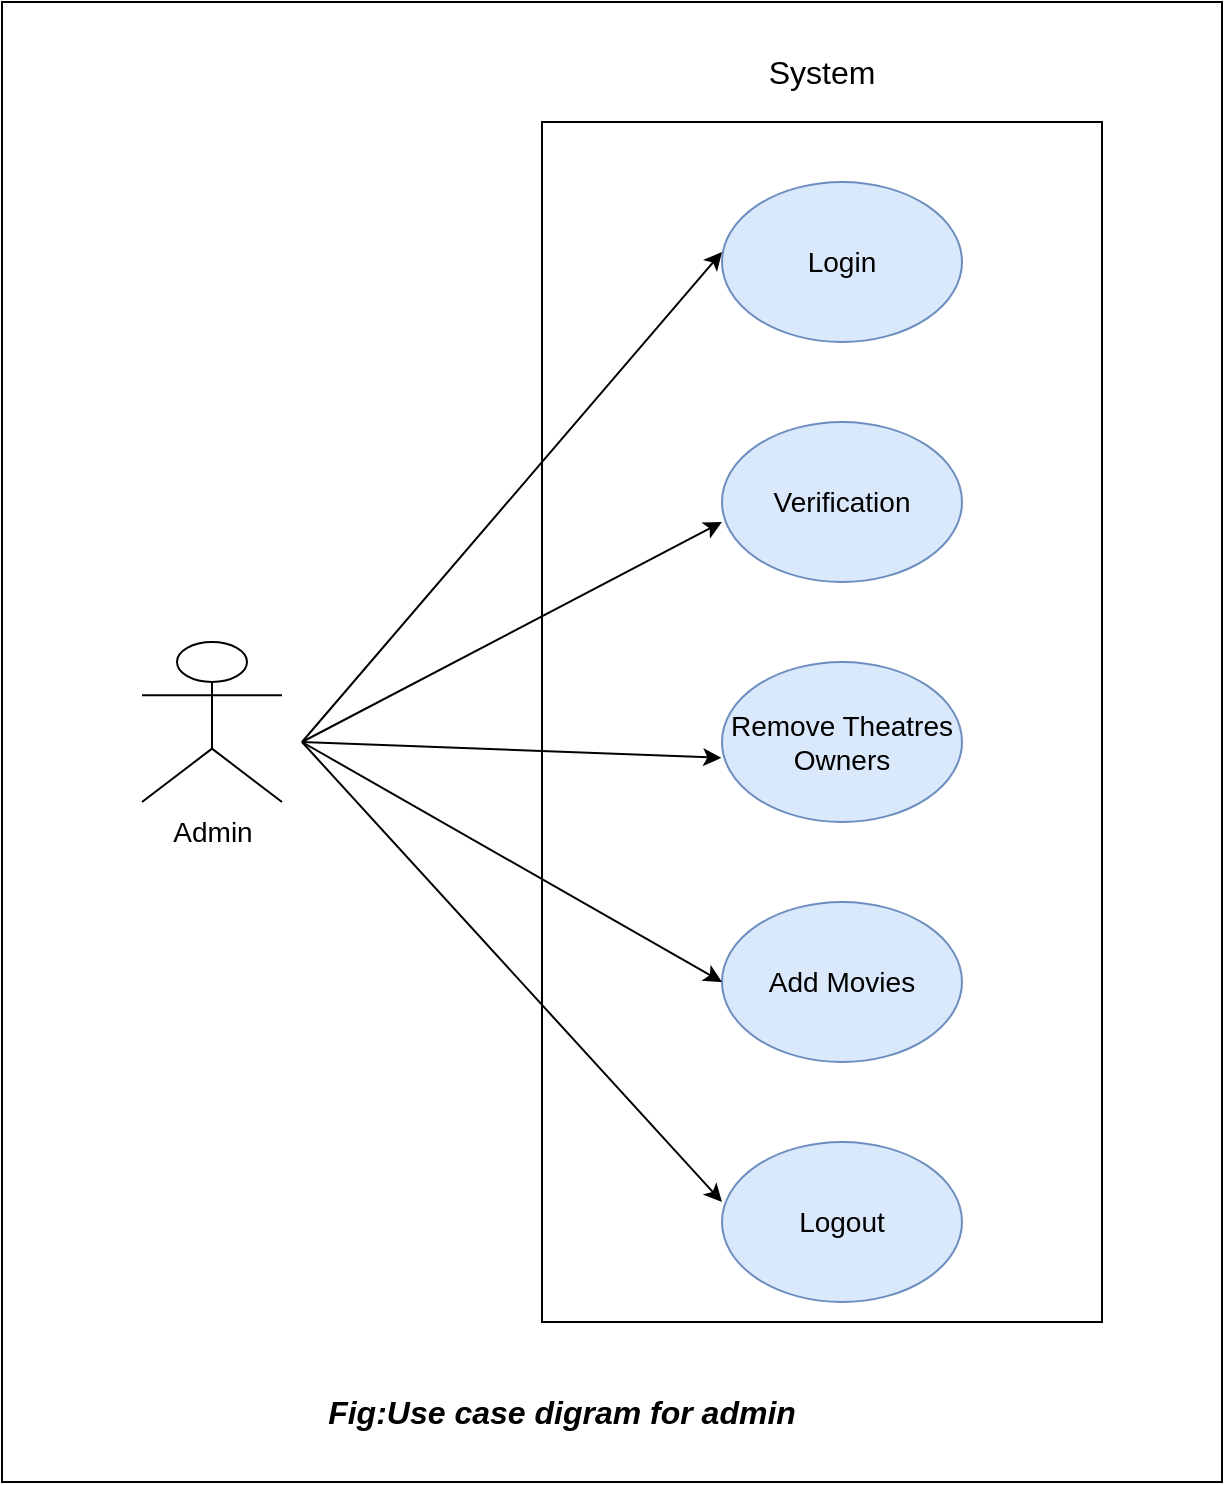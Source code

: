 <mxfile version="13.9.9" type="device" pages="3"><diagram id="T6O5VBaB5_VRcG1IR_yJ" name="Page-2"><mxGraphModel dx="1217" dy="706" grid="1" gridSize="10" guides="1" tooltips="1" connect="1" arrows="1" fold="1" page="1" pageScale="1" pageWidth="850" pageHeight="1100" math="0" shadow="0"><root><mxCell id="0"/><mxCell id="1" parent="0"/><mxCell id="jTr0WdijSv4wEJz6dlKZ-4" value="&lt;font style=&quot;font-size: 14px;&quot;&gt;Admin&lt;/font&gt;" style="shape=umlActor;verticalLabelPosition=bottom;verticalAlign=top;html=1;outlineConnect=0;" parent="1" vertex="1"><mxGeometry x="280" y="390" width="70" height="80" as="geometry"/></mxCell><mxCell id="jTr0WdijSv4wEJz6dlKZ-5" value="&lt;font style=&quot;font-size: 14px;&quot;&gt;Logout&lt;/font&gt;" style="ellipse;whiteSpace=wrap;html=1;fillColor=#dae8fc;strokeColor=#6c8ebf;" parent="1" vertex="1"><mxGeometry x="570" y="640" width="120" height="80" as="geometry"/></mxCell><mxCell id="jTr0WdijSv4wEJz6dlKZ-6" value="&lt;font style=&quot;font-size: 14px;&quot;&gt;Login&lt;/font&gt;" style="ellipse;whiteSpace=wrap;html=1;fillColor=#dae8fc;strokeColor=#6c8ebf;" parent="1" vertex="1"><mxGeometry x="570" y="160" width="120" height="80" as="geometry"/></mxCell><object label="&lt;font style=&quot;font-size: 14px;&quot;&gt;Verification&lt;/font&gt;" id="jTr0WdijSv4wEJz6dlKZ-7"><mxCell style="ellipse;whiteSpace=wrap;html=1;fillColor=#dae8fc;strokeColor=#6c8ebf;" parent="1" vertex="1"><mxGeometry x="570" y="280" width="120" height="80" as="geometry"/></mxCell></object><mxCell id="jTr0WdijSv4wEJz6dlKZ-8" value="&lt;font style=&quot;font-size: 14px&quot;&gt;Remove Theatres&lt;br&gt;Owners&lt;br&gt;&lt;/font&gt;" style="ellipse;whiteSpace=wrap;html=1;fillColor=#dae8fc;strokeColor=#6c8ebf;" parent="1" vertex="1"><mxGeometry x="570" y="400" width="120" height="80" as="geometry"/></mxCell><mxCell id="jTr0WdijSv4wEJz6dlKZ-10" value="&lt;font style=&quot;font-size: 14px&quot;&gt;Add Movies&lt;/font&gt;" style="ellipse;whiteSpace=wrap;html=1;fillColor=#dae8fc;strokeColor=#6c8ebf;" parent="1" vertex="1"><mxGeometry x="570" y="520" width="120" height="80" as="geometry"/></mxCell><mxCell id="jTr0WdijSv4wEJz6dlKZ-14" value="" style="endArrow=classic;html=1;rounded=0;fontSize=14;" parent="1" edge="1"><mxGeometry width="50" height="50" relative="1" as="geometry"><mxPoint x="360" y="440" as="sourcePoint"/><mxPoint x="570" y="195" as="targetPoint"/></mxGeometry></mxCell><mxCell id="jTr0WdijSv4wEJz6dlKZ-15" value="" style="endArrow=classic;html=1;rounded=0;fontSize=14;entryX=0;entryY=0.625;entryDx=0;entryDy=0;entryPerimeter=0;" parent="1" target="jTr0WdijSv4wEJz6dlKZ-7" edge="1"><mxGeometry width="50" height="50" relative="1" as="geometry"><mxPoint x="360" y="440" as="sourcePoint"/><mxPoint x="570" y="326" as="targetPoint"/></mxGeometry></mxCell><mxCell id="jTr0WdijSv4wEJz6dlKZ-17" value="" style="endArrow=classic;html=1;rounded=0;fontSize=14;entryX=-0.003;entryY=0.599;entryDx=0;entryDy=0;entryPerimeter=0;" parent="1" target="jTr0WdijSv4wEJz6dlKZ-8" edge="1"><mxGeometry width="50" height="50" relative="1" as="geometry"><mxPoint x="360" y="440" as="sourcePoint"/><mxPoint x="560" y="440" as="targetPoint"/></mxGeometry></mxCell><mxCell id="jTr0WdijSv4wEJz6dlKZ-18" value="" style="endArrow=classic;html=1;rounded=0;fontSize=14;entryX=0;entryY=0.5;entryDx=0;entryDy=0;" parent="1" target="jTr0WdijSv4wEJz6dlKZ-10" edge="1"><mxGeometry width="50" height="50" relative="1" as="geometry"><mxPoint x="360" y="440" as="sourcePoint"/><mxPoint x="570" y="560" as="targetPoint"/></mxGeometry></mxCell><mxCell id="jTr0WdijSv4wEJz6dlKZ-19" value="" style="endArrow=classic;html=1;rounded=0;fontSize=14;entryX=0;entryY=0.375;entryDx=0;entryDy=0;entryPerimeter=0;" parent="1" target="jTr0WdijSv4wEJz6dlKZ-5" edge="1"><mxGeometry width="50" height="50" relative="1" as="geometry"><mxPoint x="360" y="440" as="sourcePoint"/><mxPoint x="480" y="440" as="targetPoint"/></mxGeometry></mxCell><mxCell id="jTr0WdijSv4wEJz6dlKZ-22" value="&lt;font style=&quot;font-size: 16px;&quot;&gt;System&lt;/font&gt;" style="text;html=1;strokeColor=none;fillColor=none;align=center;verticalAlign=middle;whiteSpace=wrap;rounded=0;fontSize=14;" parent="1" vertex="1"><mxGeometry x="590" y="90" width="60" height="30" as="geometry"/></mxCell><mxCell id="jTr0WdijSv4wEJz6dlKZ-23" value="&lt;b&gt;&lt;i&gt;Fig:Use case digram for admin&lt;/i&gt;&lt;/b&gt;" style="text;html=1;strokeColor=none;fillColor=none;align=center;verticalAlign=middle;whiteSpace=wrap;rounded=0;fontSize=16;" parent="1" vertex="1"><mxGeometry x="350" y="760" width="280" height="30" as="geometry"/></mxCell><mxCell id="vDjwlmwMHWDgswOzBz1z-1" value="" style="rounded=0;whiteSpace=wrap;html=1;fillColor=none;" parent="1" vertex="1"><mxGeometry x="480" y="130" width="280" height="600" as="geometry"/></mxCell><mxCell id="_nglORO3nix3YS4Szp42-1" value="" style="rounded=0;whiteSpace=wrap;html=1;fillColor=none;" vertex="1" parent="1"><mxGeometry x="210" y="70" width="610" height="740" as="geometry"/></mxCell></root></mxGraphModel></diagram><diagram id="Cq-1XJZ-tQxk6K9GNlRp" name="Page-3"><mxGraphModel dx="2840" dy="1647" grid="1" gridSize="10" guides="1" tooltips="1" connect="1" arrows="1" fold="1" page="1" pageScale="1" pageWidth="850" pageHeight="1100" math="0" shadow="0"><root><mxCell id="0"/><mxCell id="1" parent="0"/><mxCell id="DlKu1T6ZiMNLxvu5pGPE-1" value="&lt;span style=&quot;font-size: 14px;&quot;&gt;Theatre Owner&lt;/span&gt;" style="shape=umlActor;verticalLabelPosition=bottom;verticalAlign=top;html=1;outlineConnect=0;" parent="1" vertex="1"><mxGeometry x="280" y="390" width="70" height="80" as="geometry"/></mxCell><mxCell id="DlKu1T6ZiMNLxvu5pGPE-7" value="" style="endArrow=classic;html=1;rounded=0;fontSize=14;entryX=0.009;entryY=0.694;entryDx=0;entryDy=0;entryPerimeter=0;" parent="1" target="DlKu1T6ZiMNLxvu5pGPE-3" edge="1"><mxGeometry width="50" height="50" relative="1" as="geometry"><mxPoint x="360" y="440" as="sourcePoint"/><mxPoint x="570.0" y="195" as="targetPoint"/></mxGeometry></mxCell><mxCell id="DlKu1T6ZiMNLxvu5pGPE-8" value="" style="endArrow=classic;html=1;rounded=0;fontSize=14;entryX=0;entryY=0.625;entryDx=0;entryDy=0;entryPerimeter=0;" parent="1" target="DlKu1T6ZiMNLxvu5pGPE-4" edge="1"><mxGeometry width="50" height="50" relative="1" as="geometry"><mxPoint x="360" y="440" as="sourcePoint"/><mxPoint x="570" y="326" as="targetPoint"/></mxGeometry></mxCell><mxCell id="DlKu1T6ZiMNLxvu5pGPE-9" value="" style="endArrow=classic;html=1;rounded=0;fontSize=14;entryX=-0.003;entryY=0.599;entryDx=0;entryDy=0;entryPerimeter=0;" parent="1" target="DlKu1T6ZiMNLxvu5pGPE-5" edge="1"><mxGeometry width="50" height="50" relative="1" as="geometry"><mxPoint x="360" y="440" as="sourcePoint"/><mxPoint x="560" y="440" as="targetPoint"/></mxGeometry></mxCell><mxCell id="DlKu1T6ZiMNLxvu5pGPE-10" value="" style="endArrow=classic;html=1;rounded=0;fontSize=14;entryX=-0.011;entryY=0.415;entryDx=0;entryDy=0;entryPerimeter=0;" parent="1" target="DlKu1T6ZiMNLxvu5pGPE-6" edge="1"><mxGeometry width="50" height="50" relative="1" as="geometry"><mxPoint x="360" y="440" as="sourcePoint"/><mxPoint x="570" y="560" as="targetPoint"/></mxGeometry></mxCell><mxCell id="DlKu1T6ZiMNLxvu5pGPE-11" value="" style="endArrow=classic;html=1;rounded=0;fontSize=14;entryX=0;entryY=0.375;entryDx=0;entryDy=0;entryPerimeter=0;" parent="1" target="DlKu1T6ZiMNLxvu5pGPE-2" edge="1"><mxGeometry width="50" height="50" relative="1" as="geometry"><mxPoint x="360" y="440" as="sourcePoint"/><mxPoint x="480" y="440" as="targetPoint"/></mxGeometry></mxCell><mxCell id="DlKu1T6ZiMNLxvu5pGPE-12" value="" style="swimlane;startSize=0;fontSize=14;" parent="1" vertex="1"><mxGeometry x="570" y="70" width="190" height="940" as="geometry"><mxRectangle x="530" y="140" width="50" height="40" as="alternateBounds"/></mxGeometry></mxCell><mxCell id="DlKu1T6ZiMNLxvu5pGPE-17" value="&lt;font style=&quot;font-size: 14px;&quot;&gt;Payment&lt;/font&gt;" style="ellipse;whiteSpace=wrap;html=1;" parent="DlKu1T6ZiMNLxvu5pGPE-12" vertex="1"><mxGeometry x="35" y="490" width="120" height="80" as="geometry"/></mxCell><mxCell id="DlKu1T6ZiMNLxvu5pGPE-18" value="&lt;font style=&quot;font-size: 14px;&quot;&gt;Ticket Generation&lt;/font&gt;" style="ellipse;whiteSpace=wrap;html=1;" parent="DlKu1T6ZiMNLxvu5pGPE-12" vertex="1"><mxGeometry x="35" y="610" width="120" height="80" as="geometry"/></mxCell><object label="&lt;font style=&quot;font-size: 14px;&quot;&gt;Login&lt;/font&gt;" id="DlKu1T6ZiMNLxvu5pGPE-4"><mxCell style="ellipse;whiteSpace=wrap;html=1;" parent="DlKu1T6ZiMNLxvu5pGPE-12" vertex="1"><mxGeometry x="35" y="130" width="120" height="80" as="geometry"/></mxCell></object><mxCell id="DlKu1T6ZiMNLxvu5pGPE-3" value="&lt;span style=&quot;font-size: 14px;&quot;&gt;Registration&lt;/span&gt;" style="ellipse;whiteSpace=wrap;html=1;" parent="DlKu1T6ZiMNLxvu5pGPE-12" vertex="1"><mxGeometry x="35" y="10" width="120" height="80" as="geometry"/></mxCell><mxCell id="DlKu1T6ZiMNLxvu5pGPE-5" value="&lt;span style=&quot;font-size: 14px;&quot;&gt;Add Movies&lt;/span&gt;" style="ellipse;whiteSpace=wrap;html=1;" parent="DlKu1T6ZiMNLxvu5pGPE-12" vertex="1"><mxGeometry x="35" y="250" width="120" height="80" as="geometry"/></mxCell><mxCell id="DlKu1T6ZiMNLxvu5pGPE-6" value="&lt;span style=&quot;font-size: 14px;&quot;&gt;Remove Movies&lt;/span&gt;" style="ellipse;whiteSpace=wrap;html=1;" parent="DlKu1T6ZiMNLxvu5pGPE-12" vertex="1"><mxGeometry x="35" y="370" width="120" height="80" as="geometry"/></mxCell><mxCell id="DlKu1T6ZiMNLxvu5pGPE-2" value="&lt;font style=&quot;font-size: 14px;&quot;&gt;Logout&lt;/font&gt;" style="ellipse;whiteSpace=wrap;html=1;" parent="DlKu1T6ZiMNLxvu5pGPE-12" vertex="1"><mxGeometry x="35" y="850" width="120" height="80" as="geometry"/></mxCell><mxCell id="DlKu1T6ZiMNLxvu5pGPE-16" value="&lt;font style=&quot;font-size: 14px;&quot;&gt;Delete Account&lt;/font&gt;" style="ellipse;whiteSpace=wrap;html=1;" parent="DlKu1T6ZiMNLxvu5pGPE-12" vertex="1"><mxGeometry x="35" y="730" width="120" height="80" as="geometry"/></mxCell><mxCell id="DlKu1T6ZiMNLxvu5pGPE-13" value="&lt;font style=&quot;font-size: 16px;&quot;&gt;System&lt;/font&gt;" style="text;html=1;strokeColor=none;fillColor=none;align=center;verticalAlign=middle;whiteSpace=wrap;rounded=0;fontSize=14;" parent="1" vertex="1"><mxGeometry x="635" y="40" width="60" height="30" as="geometry"/></mxCell><mxCell id="DlKu1T6ZiMNLxvu5pGPE-14" value="&lt;b&gt;&lt;i&gt;Fig:Use case digram for Theatre Owner&lt;/i&gt;&lt;/b&gt;" style="text;html=1;strokeColor=none;fillColor=none;align=center;verticalAlign=middle;whiteSpace=wrap;rounded=0;fontSize=16;" parent="1" vertex="1"><mxGeometry x="380" y="1060" width="330" height="30" as="geometry"/></mxCell><mxCell id="DlKu1T6ZiMNLxvu5pGPE-22" value="" style="endArrow=classic;html=1;rounded=0;fontSize=16;entryX=-0.001;entryY=0.312;entryDx=0;entryDy=0;entryPerimeter=0;" parent="1" target="DlKu1T6ZiMNLxvu5pGPE-18" edge="1"><mxGeometry width="50" height="50" relative="1" as="geometry"><mxPoint x="360" y="440" as="sourcePoint"/><mxPoint x="610" y="660" as="targetPoint"/></mxGeometry></mxCell><mxCell id="DlKu1T6ZiMNLxvu5pGPE-23" value="" style="endArrow=classic;html=1;rounded=0;fontSize=16;entryX=0;entryY=0.5;entryDx=0;entryDy=0;" parent="1" target="DlKu1T6ZiMNLxvu5pGPE-17" edge="1"><mxGeometry width="50" height="50" relative="1" as="geometry"><mxPoint x="360" y="440" as="sourcePoint"/><mxPoint x="400" y="820" as="targetPoint"/></mxGeometry></mxCell><mxCell id="DlKu1T6ZiMNLxvu5pGPE-24" value="" style="endArrow=classic;html=1;rounded=0;fontSize=16;entryX=0;entryY=0.5;entryDx=0;entryDy=0;" parent="1" target="DlKu1T6ZiMNLxvu5pGPE-16" edge="1"><mxGeometry width="50" height="50" relative="1" as="geometry"><mxPoint x="360" y="440" as="sourcePoint"/><mxPoint x="610" y="660" as="targetPoint"/></mxGeometry></mxCell></root></mxGraphModel></diagram><diagram id="rsgshiSQt6IkaqNKT5FY" name="Page-4"><mxGraphModel dx="1217" dy="1806" grid="1" gridSize="10" guides="1" tooltips="1" connect="1" arrows="1" fold="1" page="1" pageScale="1" pageWidth="850" pageHeight="1100" math="0" shadow="0"><root><mxCell id="0"/><mxCell id="1" parent="0"/><mxCell id="-PxXVG0_TjfF88y8wqhj-1" value="&lt;span style=&quot;font-size: 14px;&quot;&gt;Customer&lt;/span&gt;" style="shape=umlActor;verticalLabelPosition=bottom;verticalAlign=top;html=1;outlineConnect=0;" parent="1" vertex="1"><mxGeometry x="280" y="390" width="70" height="80" as="geometry"/></mxCell><mxCell id="-PxXVG0_TjfF88y8wqhj-2" value="" style="endArrow=classic;html=1;rounded=0;fontSize=14;entryX=0.009;entryY=0.694;entryDx=0;entryDy=0;entryPerimeter=0;" parent="1" target="-PxXVG0_TjfF88y8wqhj-12" edge="1"><mxGeometry width="50" height="50" relative="1" as="geometry"><mxPoint x="360.0" y="440" as="sourcePoint"/><mxPoint x="570.0" y="195" as="targetPoint"/></mxGeometry></mxCell><mxCell id="-PxXVG0_TjfF88y8wqhj-3" value="" style="endArrow=classic;html=1;rounded=0;fontSize=14;entryX=0;entryY=0.625;entryDx=0;entryDy=0;entryPerimeter=0;" parent="1" target="-PxXVG0_TjfF88y8wqhj-11" edge="1"><mxGeometry width="50" height="50" relative="1" as="geometry"><mxPoint x="360.0" y="440" as="sourcePoint"/><mxPoint x="570" y="326" as="targetPoint"/></mxGeometry></mxCell><mxCell id="-PxXVG0_TjfF88y8wqhj-4" value="" style="endArrow=classic;html=1;rounded=0;fontSize=14;entryX=-0.003;entryY=0.599;entryDx=0;entryDy=0;entryPerimeter=0;" parent="1" target="-PxXVG0_TjfF88y8wqhj-13" edge="1"><mxGeometry width="50" height="50" relative="1" as="geometry"><mxPoint x="360.0" y="440" as="sourcePoint"/><mxPoint x="560" y="440" as="targetPoint"/></mxGeometry></mxCell><mxCell id="-PxXVG0_TjfF88y8wqhj-5" value="" style="endArrow=classic;html=1;rounded=0;fontSize=14;entryX=-0.011;entryY=0.415;entryDx=0;entryDy=0;entryPerimeter=0;" parent="1" target="-PxXVG0_TjfF88y8wqhj-14" edge="1"><mxGeometry width="50" height="50" relative="1" as="geometry"><mxPoint x="360.0" y="440" as="sourcePoint"/><mxPoint x="570" y="560" as="targetPoint"/></mxGeometry></mxCell><mxCell id="-PxXVG0_TjfF88y8wqhj-6" value="" style="endArrow=classic;html=1;rounded=0;fontSize=14;entryX=0;entryY=0.375;entryDx=0;entryDy=0;entryPerimeter=0;" parent="1" target="-PxXVG0_TjfF88y8wqhj-15" edge="1"><mxGeometry width="50" height="50" relative="1" as="geometry"><mxPoint x="360.0" y="440" as="sourcePoint"/><mxPoint x="480" y="440" as="targetPoint"/></mxGeometry></mxCell><mxCell id="-PxXVG0_TjfF88y8wqhj-7" value="" style="swimlane;startSize=0;fontSize=14;" parent="1" vertex="1"><mxGeometry x="580" y="-240" width="190" height="1260" as="geometry"><mxRectangle x="580" y="-240" width="50" height="40" as="alternateBounds"/></mxGeometry></mxCell><mxCell id="-PxXVG0_TjfF88y8wqhj-8" value="&lt;font style=&quot;font-size: 14px;&quot;&gt;Seat Viewing&lt;/font&gt;" style="ellipse;whiteSpace=wrap;html=1;" parent="-PxXVG0_TjfF88y8wqhj-7" vertex="1"><mxGeometry x="35" y="470" width="120" height="80" as="geometry"/></mxCell><mxCell id="-PxXVG0_TjfF88y8wqhj-9" value="&lt;font style=&quot;font-size: 14px;&quot;&gt;Ticket Booking&lt;/font&gt;" style="ellipse;whiteSpace=wrap;html=1;" parent="-PxXVG0_TjfF88y8wqhj-7" vertex="1"><mxGeometry x="35" y="590" width="120" height="80" as="geometry"/></mxCell><mxCell id="-PxXVG0_TjfF88y8wqhj-10" value="&lt;font style=&quot;font-size: 14px;&quot;&gt;&amp;nbsp;Cancelling&amp;nbsp;Ticket&lt;/font&gt;" style="ellipse;whiteSpace=wrap;html=1;" parent="-PxXVG0_TjfF88y8wqhj-7" vertex="1"><mxGeometry x="35" y="820" width="120" height="80" as="geometry"/></mxCell><object label="&lt;font style=&quot;font-size: 14px;&quot;&gt;Login&lt;/font&gt;" id="-PxXVG0_TjfF88y8wqhj-11"><mxCell style="ellipse;whiteSpace=wrap;html=1;" parent="-PxXVG0_TjfF88y8wqhj-7" vertex="1"><mxGeometry x="35" y="120" width="120" height="80" as="geometry"/></mxCell></object><mxCell id="-PxXVG0_TjfF88y8wqhj-12" value="&lt;span style=&quot;font-size: 14px;&quot;&gt;Registration&lt;/span&gt;" style="ellipse;whiteSpace=wrap;html=1;" parent="-PxXVG0_TjfF88y8wqhj-7" vertex="1"><mxGeometry x="35" y="10" width="120" height="80" as="geometry"/></mxCell><mxCell id="-PxXVG0_TjfF88y8wqhj-13" value="&lt;span style=&quot;font-size: 14px;&quot;&gt;Search Movies&lt;/span&gt;" style="ellipse;whiteSpace=wrap;html=1;" parent="-PxXVG0_TjfF88y8wqhj-7" vertex="1"><mxGeometry x="35" y="240" width="120" height="80" as="geometry"/></mxCell><mxCell id="-PxXVG0_TjfF88y8wqhj-14" value="&lt;span style=&quot;font-size: 14px;&quot;&gt;Search Theatre&lt;/span&gt;" style="ellipse;whiteSpace=wrap;html=1;" parent="-PxXVG0_TjfF88y8wqhj-7" vertex="1"><mxGeometry x="35" y="350" width="120" height="80" as="geometry"/></mxCell><mxCell id="-PxXVG0_TjfF88y8wqhj-15" value="&lt;font style=&quot;font-size: 14px;&quot;&gt;Payment&lt;/font&gt;" style="ellipse;whiteSpace=wrap;html=1;" parent="-PxXVG0_TjfF88y8wqhj-7" vertex="1"><mxGeometry x="35" y="710" width="120" height="80" as="geometry"/></mxCell><mxCell id="-PxXVG0_TjfF88y8wqhj-19" value="Download Ticket" style="ellipse;whiteSpace=wrap;html=1;" parent="-PxXVG0_TjfF88y8wqhj-7" vertex="1"><mxGeometry x="35" y="940" width="120" height="80" as="geometry"/></mxCell><mxCell id="-PxXVG0_TjfF88y8wqhj-20" value="&lt;font style=&quot;font-size: 14px;&quot;&gt;Feedback&lt;/font&gt;" style="ellipse;whiteSpace=wrap;html=1;" parent="-PxXVG0_TjfF88y8wqhj-7" vertex="1"><mxGeometry x="35" y="1050" width="120" height="80" as="geometry"/></mxCell><mxCell id="-PxXVG0_TjfF88y8wqhj-22" value="&lt;font style=&quot;font-size: 14px;&quot;&gt;Logout&lt;/font&gt;" style="ellipse;whiteSpace=wrap;html=1;" parent="-PxXVG0_TjfF88y8wqhj-7" vertex="1"><mxGeometry x="35" y="1160" width="120" height="80" as="geometry"/></mxCell><mxCell id="-PxXVG0_TjfF88y8wqhj-16" value="" style="endArrow=classic;html=1;rounded=0;fontSize=16;entryX=-0.001;entryY=0.312;entryDx=0;entryDy=0;entryPerimeter=0;" parent="1" target="-PxXVG0_TjfF88y8wqhj-9" edge="1"><mxGeometry width="50" height="50" relative="1" as="geometry"><mxPoint x="360.0" y="440" as="sourcePoint"/><mxPoint x="610" y="660" as="targetPoint"/></mxGeometry></mxCell><mxCell id="-PxXVG0_TjfF88y8wqhj-17" value="" style="endArrow=classic;html=1;rounded=0;fontSize=16;entryX=0;entryY=0.5;entryDx=0;entryDy=0;" parent="1" target="-PxXVG0_TjfF88y8wqhj-8" edge="1"><mxGeometry width="50" height="50" relative="1" as="geometry"><mxPoint x="360.0" y="440" as="sourcePoint"/><mxPoint x="400" y="820" as="targetPoint"/></mxGeometry></mxCell><mxCell id="-PxXVG0_TjfF88y8wqhj-18" value="" style="endArrow=classic;html=1;rounded=0;fontSize=16;entryX=0;entryY=0.5;entryDx=0;entryDy=0;" parent="1" target="-PxXVG0_TjfF88y8wqhj-10" edge="1"><mxGeometry width="50" height="50" relative="1" as="geometry"><mxPoint x="360.0" y="440" as="sourcePoint"/><mxPoint x="610" y="660" as="targetPoint"/></mxGeometry></mxCell><mxCell id="-PxXVG0_TjfF88y8wqhj-23" value="" style="endArrow=classic;html=1;rounded=0;fontSize=16;entryX=0.042;entryY=0.375;entryDx=0;entryDy=0;entryPerimeter=0;" parent="1" target="-PxXVG0_TjfF88y8wqhj-19" edge="1"><mxGeometry width="50" height="50" relative="1" as="geometry"><mxPoint x="360" y="440" as="sourcePoint"/><mxPoint x="420" y="610" as="targetPoint"/></mxGeometry></mxCell><mxCell id="-PxXVG0_TjfF88y8wqhj-24" value="" style="endArrow=classic;html=1;rounded=0;fontSize=16;entryX=0;entryY=0.5;entryDx=0;entryDy=0;" parent="1" target="-PxXVG0_TjfF88y8wqhj-20" edge="1"><mxGeometry width="50" height="50" relative="1" as="geometry"><mxPoint x="360" y="440" as="sourcePoint"/><mxPoint x="450" y="340" as="targetPoint"/></mxGeometry></mxCell><mxCell id="-PxXVG0_TjfF88y8wqhj-25" value="" style="endArrow=classic;html=1;rounded=0;fontSize=16;entryX=0.025;entryY=0.413;entryDx=0;entryDy=0;entryPerimeter=0;" parent="1" target="-PxXVG0_TjfF88y8wqhj-22" edge="1"><mxGeometry width="50" height="50" relative="1" as="geometry"><mxPoint x="360" y="437" as="sourcePoint"/><mxPoint x="450" y="750" as="targetPoint"/></mxGeometry></mxCell><mxCell id="r0NA6ewdx5hfGSjL3JKJ-1" value="System" style="text;html=1;strokeColor=none;fillColor=none;align=center;verticalAlign=middle;whiteSpace=wrap;rounded=0;fontSize=16;" parent="1" vertex="1"><mxGeometry x="635" y="-270" width="60" height="30" as="geometry"/></mxCell><mxCell id="r0NA6ewdx5hfGSjL3JKJ-5" value="&lt;b style=&quot;&quot;&gt;&lt;i&gt;Fig:Use case digram for Customer&lt;/i&gt;&lt;/b&gt;" style="text;html=1;strokeColor=none;fillColor=none;align=center;verticalAlign=middle;whiteSpace=wrap;rounded=0;fontSize=16;" parent="1" vertex="1"><mxGeometry x="310" y="1040" width="310" height="30" as="geometry"/></mxCell></root></mxGraphModel></diagram></mxfile>